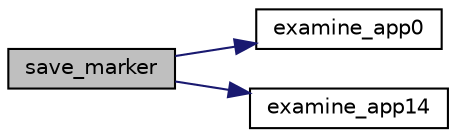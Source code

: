 digraph "save_marker"
{
 // LATEX_PDF_SIZE
  bgcolor="transparent";
  edge [fontname="Helvetica",fontsize="10",labelfontname="Helvetica",labelfontsize="10"];
  node [fontname="Helvetica",fontsize="10",shape=record];
  rankdir="LR";
  Node145 [label="save_marker",height=0.2,width=0.4,color="black", fillcolor="grey75", style="filled", fontcolor="black",tooltip=" "];
  Node145 -> Node146 [color="midnightblue",fontsize="10",style="solid",fontname="Helvetica"];
  Node146 [label="examine_app0",height=0.2,width=0.4,color="black",URL="$jdmarker_8c.html#a95585da4af8c67557d1b243176a1cc2f",tooltip=" "];
  Node145 -> Node147 [color="midnightblue",fontsize="10",style="solid",fontname="Helvetica"];
  Node147 [label="examine_app14",height=0.2,width=0.4,color="black",URL="$jdmarker_8c.html#ad97698848844246d3361765025172931",tooltip=" "];
}
